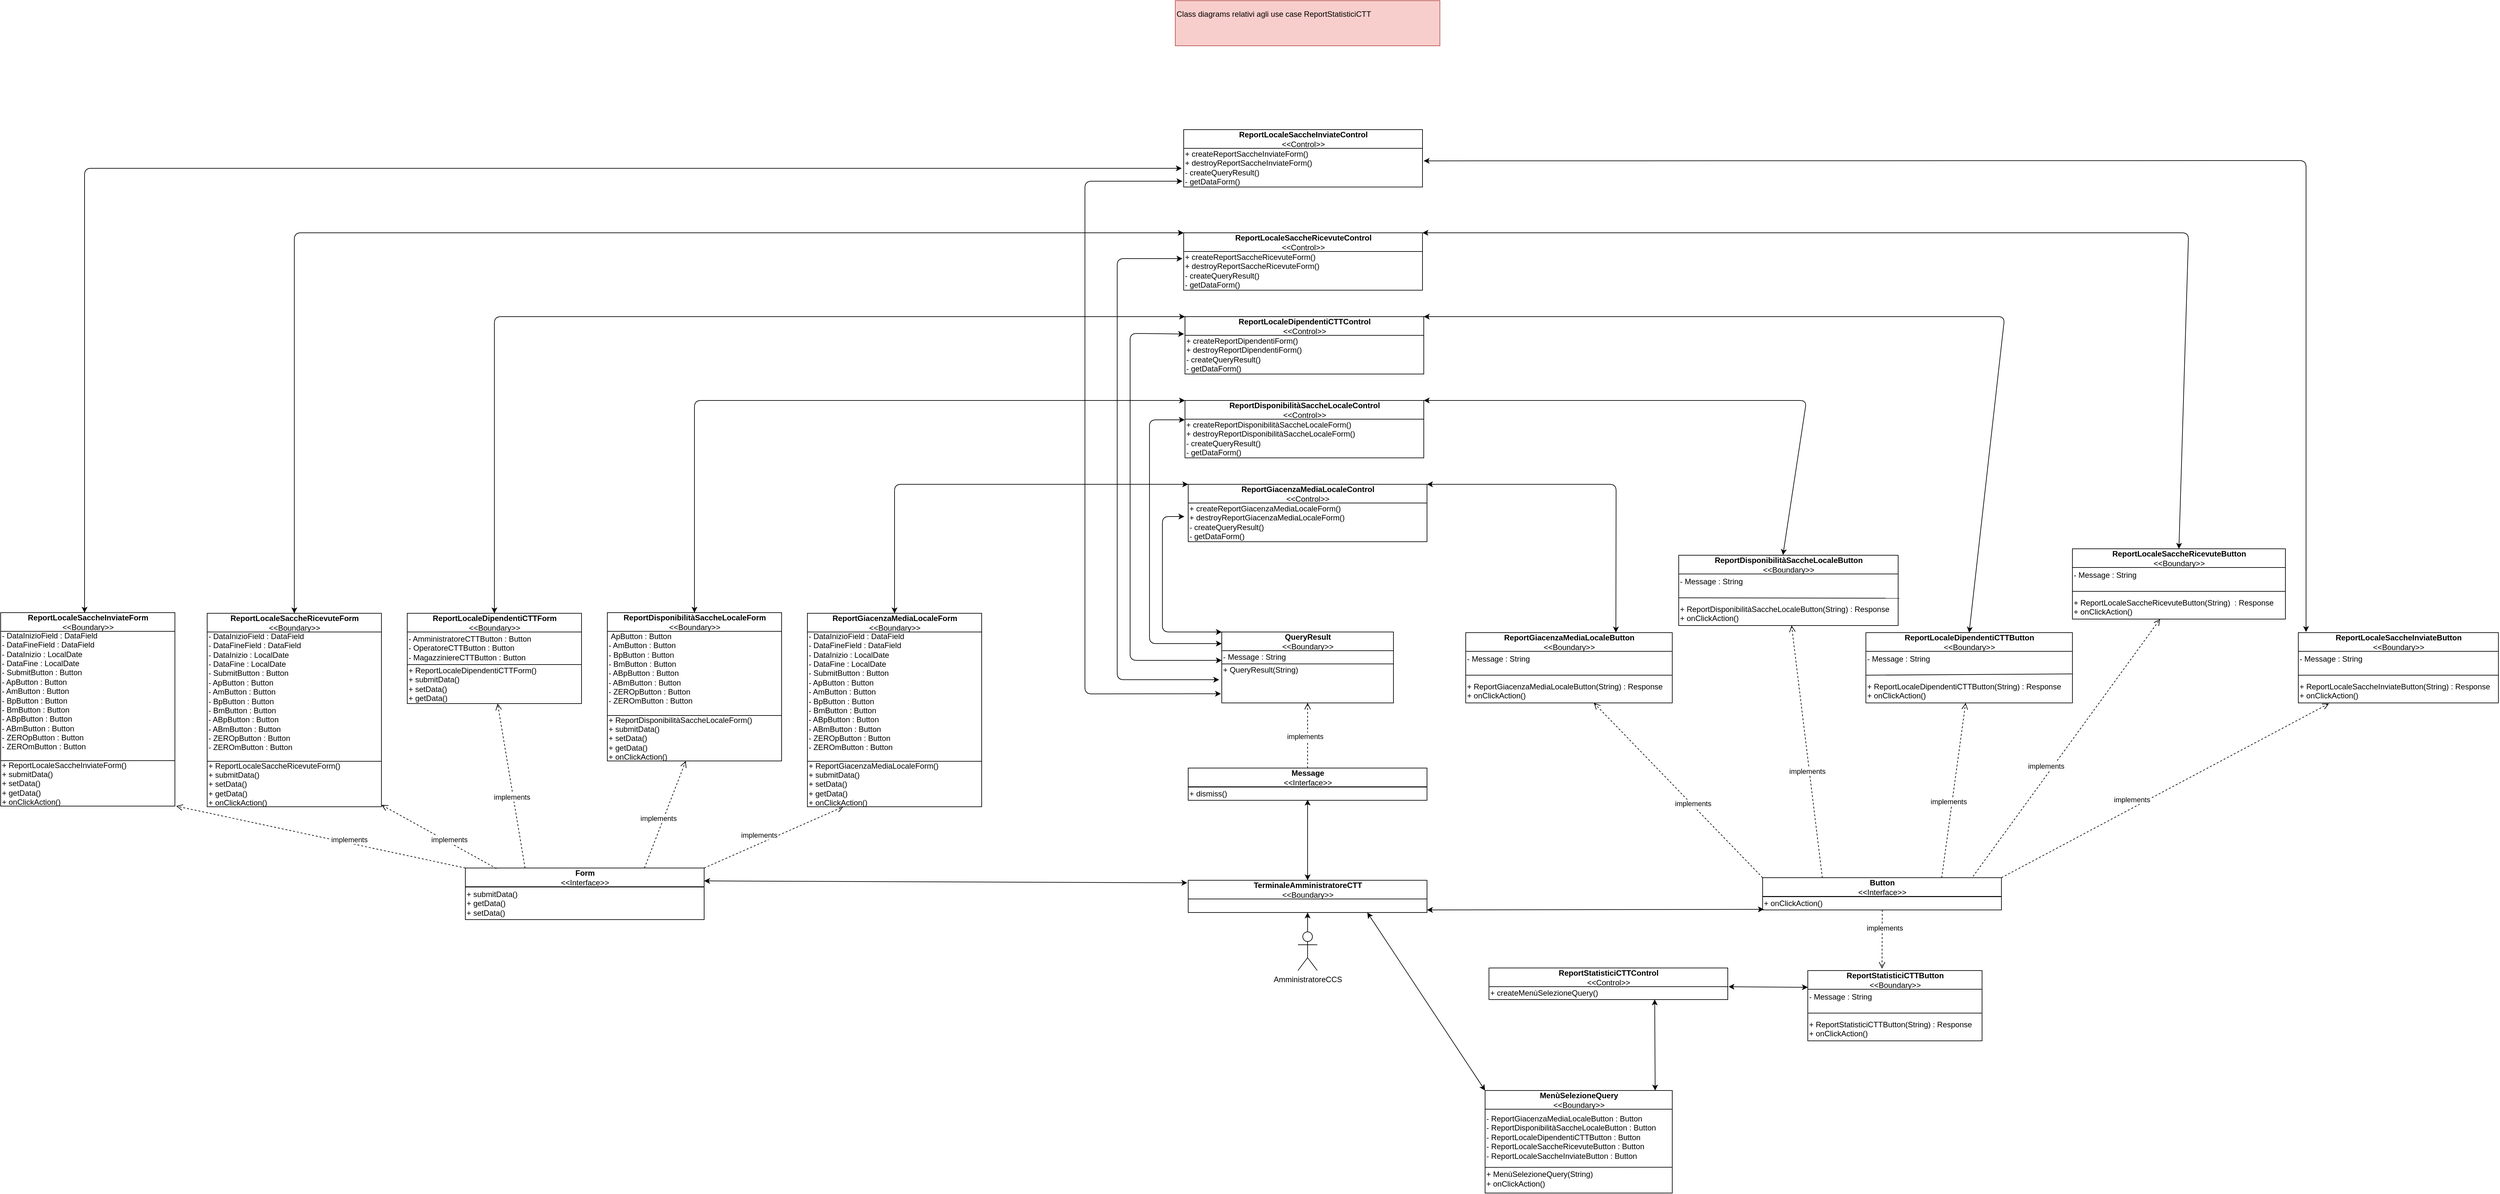 <mxfile version="14.6.13" type="device"><diagram id="VnJ85PZ2wzwdWo8WhEYh" name="Page-1"><mxGraphModel dx="3011" dy="1068" grid="1" gridSize="10" guides="1" tooltips="1" connect="1" arrows="1" fold="1" page="1" pageScale="1" pageWidth="827" pageHeight="1169" math="0" shadow="0"><root><mxCell id="0"/><mxCell id="1" parent="0"/><mxCell id="1ARD3yap83zSrS2mOd4J-43" value="ReportGiacenzaMediaLocaleButton&lt;br&gt;&lt;span style=&quot;font-weight: 400&quot;&gt;&amp;lt;&amp;lt;Boundary&amp;gt;&amp;gt;&lt;/span&gt;" style="swimlane;fontStyle=1;align=center;verticalAlign=middle;childLayout=stackLayout;horizontal=1;startSize=29;horizontalStack=0;resizeParent=1;resizeParentMax=0;resizeLast=0;collapsible=0;marginBottom=0;html=1;" parent="1" vertex="1"><mxGeometry x="1490" y="1030" width="320" height="109" as="geometry"/></mxCell><mxCell id="1ARD3yap83zSrS2mOd4J-44" value="- Message : String&lt;br&gt;&lt;br&gt;&lt;br&gt;+ ReportGiacenzaMediaLocaleButton(String) : Response&lt;br&gt;+ onClickAction()" style="text;html=1;align=left;verticalAlign=middle;resizable=0;points=[];autosize=1;" parent="1ARD3yap83zSrS2mOd4J-43" vertex="1"><mxGeometry y="29" width="320" height="80" as="geometry"/></mxCell><mxCell id="1ARD3yap83zSrS2mOd4J-45" value="" style="endArrow=none;html=1;entryX=1;entryY=0.462;entryDx=0;entryDy=0;entryPerimeter=0;" parent="1ARD3yap83zSrS2mOd4J-43" edge="1" target="1ARD3yap83zSrS2mOd4J-44"><mxGeometry width="50" height="50" relative="1" as="geometry"><mxPoint y="66" as="sourcePoint"/><mxPoint x="260" y="66" as="targetPoint"/></mxGeometry></mxCell><mxCell id="1ARD3yap83zSrS2mOd4J-122" value="- ReportGiacenzaMediaLocaleButton : Button&lt;br&gt;- ReportDisponibilitàSaccheLocaleButton : Button&lt;br&gt;- ReportLocaleDipendentiCTTButton : Button&lt;br&gt;- ReportLocaleSaccheRicevuteButton : Button&lt;br&gt;- ReportLocaleSaccheInviateButton : Button&lt;br&gt;&lt;br&gt;+ MenùSelezioneQuery(String)&lt;br&gt;+ onClickAction()" style="text;html=1;align=left;verticalAlign=middle;resizable=0;points=[];autosize=1;" parent="1" vertex="1"><mxGeometry x="1520" y="1779" width="280" height="110" as="geometry"/></mxCell><mxCell id="1ARD3yap83zSrS2mOd4J-8" value="TerminaleAmministratoreCTT&lt;br&gt;&lt;span style=&quot;font-weight: 400&quot;&gt;&amp;lt;&amp;lt;Boundary&amp;gt;&amp;gt;&lt;/span&gt;" style="swimlane;fontStyle=1;align=center;verticalAlign=middle;childLayout=stackLayout;horizontal=1;startSize=29;horizontalStack=0;resizeParent=1;resizeParentMax=0;resizeLast=0;collapsible=0;marginBottom=0;html=1;" parent="1" vertex="1"><mxGeometry x="1060" y="1414" width="370" height="50" as="geometry"/></mxCell><mxCell id="1ARD3yap83zSrS2mOd4J-9" value="ReportDisponibilitàSaccheLocaleButton&lt;br&gt;&lt;span style=&quot;font-weight: 400&quot;&gt;&amp;lt;&amp;lt;Boundary&amp;gt;&amp;gt;&lt;/span&gt;" style="swimlane;fontStyle=1;align=center;verticalAlign=middle;childLayout=stackLayout;horizontal=1;startSize=29;horizontalStack=0;resizeParent=1;resizeParentMax=0;resizeLast=0;collapsible=0;marginBottom=0;html=1;" parent="1" vertex="1"><mxGeometry x="1820" y="910" width="340" height="109" as="geometry"/></mxCell><mxCell id="1ARD3yap83zSrS2mOd4J-10" value="- Message : String&lt;br&gt;&lt;br&gt;&lt;br&gt;+ ReportDisponibilitàSaccheLocaleButton(String) : Response&lt;br&gt;+ onClickAction()" style="text;html=1;align=left;verticalAlign=middle;resizable=0;points=[];autosize=1;" parent="1ARD3yap83zSrS2mOd4J-9" vertex="1"><mxGeometry y="29" width="340" height="80" as="geometry"/></mxCell><mxCell id="1ARD3yap83zSrS2mOd4J-11" value="" style="endArrow=none;html=1;entryX=1.006;entryY=0.471;entryDx=0;entryDy=0;entryPerimeter=0;" parent="1ARD3yap83zSrS2mOd4J-9" edge="1" target="1ARD3yap83zSrS2mOd4J-10"><mxGeometry width="50" height="50" relative="1" as="geometry"><mxPoint y="66" as="sourcePoint"/><mxPoint x="330" y="66" as="targetPoint"/></mxGeometry></mxCell><mxCell id="1ARD3yap83zSrS2mOd4J-19" style="edgeStyle=orthogonalEdgeStyle;rounded=0;orthogonalLoop=1;jettySize=auto;html=1;" parent="1" source="1ARD3yap83zSrS2mOd4J-42" edge="1"><mxGeometry relative="1" as="geometry"><mxPoint x="1245.0" y="1403" as="sourcePoint"/><mxPoint x="1245" y="1464" as="targetPoint"/></mxGeometry></mxCell><mxCell id="1ARD3yap83zSrS2mOd4J-20" value="" style="endArrow=classic;html=1;startArrow=classic;startFill=1;exitX=1;exitY=0;exitDx=0;exitDy=0;entryX=0.727;entryY=-0.003;entryDx=0;entryDy=0;entryPerimeter=0;" parent="1" source="1ARD3yap83zSrS2mOd4J-47" target="1ARD3yap83zSrS2mOd4J-43" edge="1"><mxGeometry width="50" height="50" relative="1" as="geometry"><mxPoint x="1580" y="689" as="sourcePoint"/><mxPoint x="1796" y="1028" as="targetPoint"/><Array as="points"><mxPoint x="1723" y="800"/></Array></mxGeometry></mxCell><mxCell id="1ARD3yap83zSrS2mOd4J-21" value="" style="endArrow=classic;html=1;exitX=0.475;exitY=-0.004;exitDx=0;exitDy=0;exitPerimeter=0;startArrow=classic;startFill=1;entryX=1;entryY=0;entryDx=0;entryDy=0;" parent="1" source="1ARD3yap83zSrS2mOd4J-9" target="1ARD3yap83zSrS2mOd4J-128" edge="1"><mxGeometry width="50" height="50" relative="1" as="geometry"><mxPoint x="1810" y="966" as="sourcePoint"/><mxPoint x="1692" y="677" as="targetPoint"/><Array as="points"><mxPoint x="2018" y="670"/></Array></mxGeometry></mxCell><mxCell id="1ARD3yap83zSrS2mOd4J-23" value="" style="endArrow=classic;html=1;entryX=0.5;entryY=0;entryDx=0;entryDy=0;startArrow=classic;startFill=1;exitX=0;exitY=0;exitDx=0;exitDy=0;" parent="1" source="1ARD3yap83zSrS2mOd4J-128" target="1ARD3yap83zSrS2mOd4J-91" edge="1"><mxGeometry width="50" height="50" relative="1" as="geometry"><mxPoint x="1160" y="139" as="sourcePoint"/><mxPoint x="232.03" y="847.26" as="targetPoint"/><Array as="points"><mxPoint x="295" y="670"/></Array></mxGeometry></mxCell><mxCell id="1ARD3yap83zSrS2mOd4J-25" value="" style="endArrow=classic;startArrow=classic;html=1;entryX=0;entryY=0;entryDx=0;entryDy=0;exitX=0.75;exitY=1;exitDx=0;exitDy=0;" parent="1" source="1ARD3yap83zSrS2mOd4J-8" target="1ARD3yap83zSrS2mOd4J-121" edge="1"><mxGeometry width="50" height="50" relative="1" as="geometry"><mxPoint x="1430.0" y="1209" as="sourcePoint"/><mxPoint x="1540" y="1139" as="targetPoint"/></mxGeometry></mxCell><mxCell id="1ARD3yap83zSrS2mOd4J-26" value="" style="endArrow=classic;startArrow=classic;html=1;exitX=0.5;exitY=0;exitDx=0;exitDy=0;" parent="1" source="1ARD3yap83zSrS2mOd4J-8" edge="1"><mxGeometry width="50" height="50" relative="1" as="geometry"><mxPoint x="1237" y="1209" as="sourcePoint"/><mxPoint x="1245" y="1289" as="targetPoint"/></mxGeometry></mxCell><mxCell id="1ARD3yap83zSrS2mOd4J-27" value="" style="endArrow=classic;startArrow=classic;html=1;exitX=-0.004;exitY=0.079;exitDx=0;exitDy=0;entryX=1;entryY=0.25;entryDx=0;entryDy=0;exitPerimeter=0;" parent="1" source="1ARD3yap83zSrS2mOd4J-8" target="1ARD3yap83zSrS2mOd4J-31" edge="1"><mxGeometry width="50" height="50" relative="1" as="geometry"><mxPoint x="1060" y="1210" as="sourcePoint"/><mxPoint x="950" y="1149" as="targetPoint"/></mxGeometry></mxCell><mxCell id="1ARD3yap83zSrS2mOd4J-28" value="Button&lt;br&gt;&lt;span style=&quot;font-weight: 400&quot;&gt;&amp;lt;&amp;lt;Interface&amp;gt;&amp;gt;&lt;/span&gt;" style="swimlane;fontStyle=1;align=center;verticalAlign=middle;childLayout=stackLayout;horizontal=1;startSize=29;horizontalStack=0;resizeParent=1;resizeParentMax=0;resizeLast=0;collapsible=0;marginBottom=0;html=1;" parent="1" vertex="1"><mxGeometry x="1950" y="1410" width="370" height="50" as="geometry"/></mxCell><mxCell id="1ARD3yap83zSrS2mOd4J-29" value="" style="line;strokeWidth=1;fillColor=none;align=left;verticalAlign=middle;spacingTop=-1;spacingLeft=3;spacingRight=3;rotatable=0;labelPosition=right;points=[];portConstraint=eastwest;" parent="1ARD3yap83zSrS2mOd4J-28" vertex="1"><mxGeometry y="29" width="370" height="1" as="geometry"/></mxCell><mxCell id="1ARD3yap83zSrS2mOd4J-30" value="+ onClickAction()" style="text;html=1;align=left;verticalAlign=middle;resizable=0;points=[];autosize=1;" parent="1ARD3yap83zSrS2mOd4J-28" vertex="1"><mxGeometry y="30" width="370" height="20" as="geometry"/></mxCell><mxCell id="1ARD3yap83zSrS2mOd4J-31" value="Form&lt;br&gt;&lt;span style=&quot;font-weight: 400&quot;&gt;&amp;lt;&amp;lt;Interface&amp;gt;&amp;gt;&lt;/span&gt;" style="swimlane;fontStyle=1;align=center;verticalAlign=middle;childLayout=stackLayout;horizontal=1;startSize=29;horizontalStack=0;resizeParent=1;resizeParentMax=0;resizeLast=0;collapsible=0;marginBottom=0;html=1;" parent="1" vertex="1"><mxGeometry x="-60" y="1395" width="370" height="80" as="geometry"/></mxCell><mxCell id="1ARD3yap83zSrS2mOd4J-32" value="" style="line;strokeWidth=1;fillColor=none;align=left;verticalAlign=middle;spacingTop=-1;spacingLeft=3;spacingRight=3;rotatable=0;labelPosition=right;points=[];portConstraint=eastwest;" parent="1ARD3yap83zSrS2mOd4J-31" vertex="1"><mxGeometry y="29" width="370" height="1" as="geometry"/></mxCell><mxCell id="1ARD3yap83zSrS2mOd4J-33" value="+ submitData()&lt;br&gt;+ getData()&lt;br&gt;+ setData()" style="text;html=1;align=left;verticalAlign=middle;resizable=0;points=[];autosize=1;" parent="1ARD3yap83zSrS2mOd4J-31" vertex="1"><mxGeometry y="30" width="370" height="50" as="geometry"/></mxCell><mxCell id="1ARD3yap83zSrS2mOd4J-34" value="implements" style="html=1;verticalAlign=bottom;endArrow=open;dashed=1;endSize=8;exitX=0.25;exitY=0;exitDx=0;exitDy=0;" parent="1" source="1ARD3yap83zSrS2mOd4J-28" target="1ARD3yap83zSrS2mOd4J-10" edge="1"><mxGeometry x="-0.198" y="4" relative="1" as="geometry"><mxPoint x="1978" y="1410" as="sourcePoint"/><mxPoint x="2000" y="1150" as="targetPoint"/><mxPoint as="offset"/></mxGeometry></mxCell><mxCell id="1ARD3yap83zSrS2mOd4J-35" value="implements" style="html=1;verticalAlign=bottom;endArrow=open;dashed=1;endSize=8;exitX=0.13;exitY=0.01;exitDx=0;exitDy=0;exitPerimeter=0;entryX=1;entryY=0.959;entryDx=0;entryDy=0;entryPerimeter=0;" parent="1" source="1ARD3yap83zSrS2mOd4J-31" target="1ARD3yap83zSrS2mOd4J-102" edge="1"><mxGeometry x="-0.198" y="4" relative="1" as="geometry"><mxPoint x="737.6" y="1169" as="sourcePoint"/><mxPoint x="300.11" y="1140.08" as="targetPoint"/><mxPoint as="offset"/></mxGeometry></mxCell><mxCell id="1ARD3yap83zSrS2mOd4J-36" value="Class diagrams relativi agli use case ReportStatisticiCTT&lt;br&gt;&lt;br&gt;&amp;nbsp;" style="text;html=1;strokeColor=#b85450;fillColor=#f8cecc;align=left;verticalAlign=middle;whiteSpace=wrap;rounded=0;" parent="1" vertex="1"><mxGeometry x="1040" y="50" width="410" height="70" as="geometry"/></mxCell><mxCell id="1ARD3yap83zSrS2mOd4J-42" value="AmministratoreCCS" style="shape=umlActor;verticalLabelPosition=bottom;verticalAlign=top;html=1;outlineConnect=0;" parent="1" vertex="1"><mxGeometry x="1230" y="1494" width="30" height="60" as="geometry"/></mxCell><mxCell id="1ARD3yap83zSrS2mOd4J-46" value="implements" style="html=1;verticalAlign=bottom;endArrow=open;dashed=1;endSize=8;exitX=0;exitY=0;exitDx=0;exitDy=0;" parent="1" source="1ARD3yap83zSrS2mOd4J-28" target="1ARD3yap83zSrS2mOd4J-44" edge="1"><mxGeometry x="-0.198" y="4" relative="1" as="geometry"><mxPoint x="1960" y="1427" as="sourcePoint"/><mxPoint x="1980.45" y="1080.61" as="targetPoint"/><mxPoint as="offset"/></mxGeometry></mxCell><mxCell id="1ARD3yap83zSrS2mOd4J-47" value="ReportGiacenzaMediaLocaleControl&lt;br&gt;&lt;span style=&quot;font-weight: 400&quot;&gt;&amp;lt;&amp;lt;Control&amp;gt;&amp;gt;&lt;/span&gt;" style="swimlane;fontStyle=1;align=center;verticalAlign=middle;childLayout=stackLayout;horizontal=1;startSize=29;horizontalStack=0;resizeParent=1;resizeParentMax=0;resizeLast=0;collapsible=0;marginBottom=0;html=1;" parent="1" vertex="1"><mxGeometry x="1060" y="800" width="370" height="89" as="geometry"/></mxCell><mxCell id="1ARD3yap83zSrS2mOd4J-48" value="+ createReportGiacenzaMediaLocaleForm()&lt;br&gt;+ destroyReportGiacenzaMediaLocaleForm()&lt;br&gt;- createQueryResult()&lt;br&gt;- getDataForm()" style="text;html=1;align=left;verticalAlign=middle;resizable=0;points=[];autosize=1;" parent="1ARD3yap83zSrS2mOd4J-47" vertex="1"><mxGeometry y="29" width="370" height="60" as="geometry"/></mxCell><mxCell id="1ARD3yap83zSrS2mOd4J-49" value="ReportGiacenzaMediaLocaleForm&lt;br&gt;&lt;span style=&quot;font-weight: 400&quot;&gt;&amp;lt;&amp;lt;Boundary&amp;gt;&amp;gt;&lt;/span&gt;" style="swimlane;fontStyle=1;align=center;verticalAlign=middle;childLayout=stackLayout;horizontal=1;startSize=29;horizontalStack=0;resizeParent=1;resizeParentMax=0;resizeLast=0;collapsible=0;marginBottom=0;html=1;" parent="1" vertex="1"><mxGeometry x="470" y="1000" width="270" height="300" as="geometry"/></mxCell><mxCell id="1ARD3yap83zSrS2mOd4J-50" value="- DataInizioField : DataField&lt;br&gt;- DataFineField : DataField&lt;br&gt;- DataInizio : LocalDate&lt;br&gt;- DataFine : LocalDate&lt;br&gt;- SubmitButton : Button&lt;br&gt;- ApButton : Button&lt;br&gt;- AmButton : Button&lt;br&gt;- BpButton : Button&lt;br&gt;- BmButton : Button&lt;br&gt;- ABpButton : Button&lt;br&gt;- ABmButton : Button&lt;br&gt;- ZEROpButton : Button&lt;br&gt;- ZEROmButton : Button&lt;br&gt;&lt;br&gt;" style="text;html=1;align=left;verticalAlign=middle;resizable=0;points=[];autosize=1;" parent="1ARD3yap83zSrS2mOd4J-49" vertex="1"><mxGeometry y="29" width="270" height="200" as="geometry"/></mxCell><mxCell id="1ARD3yap83zSrS2mOd4J-51" value="" style="line;strokeWidth=1;fillColor=none;align=left;verticalAlign=middle;spacingTop=-1;spacingLeft=3;spacingRight=3;rotatable=0;labelPosition=right;points=[];portConstraint=eastwest;" parent="1ARD3yap83zSrS2mOd4J-49" vertex="1"><mxGeometry y="229" width="270" height="1" as="geometry"/></mxCell><mxCell id="1ARD3yap83zSrS2mOd4J-52" value="&lt;div&gt;&lt;span&gt;+ ReportGiacenzaMediaLocaleForm()&lt;/span&gt;&lt;/div&gt;&lt;div&gt;&lt;span&gt;+ submitData()&lt;/span&gt;&lt;/div&gt;&lt;div&gt;&lt;span&gt;+ setData()&lt;/span&gt;&lt;/div&gt;&lt;div&gt;&lt;span&gt;+ getData()&lt;/span&gt;&lt;/div&gt;&lt;div&gt;+ onClickAction()&lt;span&gt;&lt;br&gt;&lt;/span&gt;&lt;/div&gt;" style="text;html=1;align=left;verticalAlign=middle;resizable=0;points=[];autosize=1;" parent="1ARD3yap83zSrS2mOd4J-49" vertex="1"><mxGeometry y="230" width="270" height="70" as="geometry"/></mxCell><mxCell id="1ARD3yap83zSrS2mOd4J-59" value="" style="endArrow=classic;html=1;entryX=0.5;entryY=0;entryDx=0;entryDy=0;startArrow=classic;startFill=1;exitX=0;exitY=0;exitDx=0;exitDy=0;" parent="1" source="1ARD3yap83zSrS2mOd4J-47" target="1ARD3yap83zSrS2mOd4J-49" edge="1"><mxGeometry width="50" height="50" relative="1" as="geometry"><mxPoint x="1170" y="489" as="sourcePoint"/><mxPoint x="242.03" y="847.98" as="targetPoint"/><Array as="points"><mxPoint x="605" y="800"/></Array></mxGeometry></mxCell><mxCell id="1ARD3yap83zSrS2mOd4J-60" value="implements" style="html=1;verticalAlign=bottom;endArrow=open;dashed=1;endSize=8;exitX=1;exitY=0;exitDx=0;exitDy=0;" parent="1" source="1ARD3yap83zSrS2mOd4J-31" target="1ARD3yap83zSrS2mOd4J-52" edge="1"><mxGeometry x="-0.198" y="4" relative="1" as="geometry"><mxPoint x="320" y="1319.0" as="sourcePoint"/><mxPoint x="242.727" y="1019.0" as="targetPoint"/><mxPoint as="offset"/></mxGeometry></mxCell><mxCell id="1ARD3yap83zSrS2mOd4J-64" value="ReportLocaleDipendentiCTTButton&lt;br&gt;&lt;span style=&quot;font-weight: 400&quot;&gt;&amp;lt;&amp;lt;Boundary&amp;gt;&amp;gt;&lt;/span&gt;" style="swimlane;fontStyle=1;align=center;verticalAlign=middle;childLayout=stackLayout;horizontal=1;startSize=29;horizontalStack=0;resizeParent=1;resizeParentMax=0;resizeLast=0;collapsible=0;marginBottom=0;html=1;" parent="1" vertex="1"><mxGeometry x="2110" y="1030" width="320" height="109" as="geometry"/></mxCell><mxCell id="1ARD3yap83zSrS2mOd4J-65" value="- Message : String&lt;br&gt;&lt;br&gt;&lt;br&gt;+ ReportLocaleDipendentiCTTButton(String) : Response&lt;br&gt;+ onClickAction()" style="text;html=1;align=left;verticalAlign=middle;resizable=0;points=[];autosize=1;" parent="1ARD3yap83zSrS2mOd4J-64" vertex="1"><mxGeometry y="29" width="320" height="80" as="geometry"/></mxCell><mxCell id="1ARD3yap83zSrS2mOd4J-66" value="" style="endArrow=none;html=1;" parent="1ARD3yap83zSrS2mOd4J-64" edge="1"><mxGeometry width="50" height="50" relative="1" as="geometry"><mxPoint y="66" as="sourcePoint"/><mxPoint x="320" y="64" as="targetPoint"/></mxGeometry></mxCell><mxCell id="1ARD3yap83zSrS2mOd4J-67" value="ReportLocaleSaccheRicevuteButton&lt;br&gt;&lt;span style=&quot;font-weight: 400&quot;&gt;&amp;lt;&amp;lt;Boundary&amp;gt;&amp;gt;&lt;/span&gt;" style="swimlane;fontStyle=1;align=center;verticalAlign=middle;childLayout=stackLayout;horizontal=1;startSize=29;horizontalStack=0;resizeParent=1;resizeParentMax=0;resizeLast=0;collapsible=0;marginBottom=0;html=1;" parent="1" vertex="1"><mxGeometry x="2430" y="900" width="330" height="109" as="geometry"/></mxCell><mxCell id="1ARD3yap83zSrS2mOd4J-68" value="- Message : String&lt;br&gt;&lt;br&gt;&lt;br&gt;+ ReportLocaleSaccheRicevuteButton(String)&amp;nbsp; : Response&lt;br&gt;+ onClickAction()" style="text;html=1;align=left;verticalAlign=middle;resizable=0;points=[];autosize=1;" parent="1ARD3yap83zSrS2mOd4J-67" vertex="1"><mxGeometry y="29" width="330" height="80" as="geometry"/></mxCell><mxCell id="1ARD3yap83zSrS2mOd4J-69" value="" style="endArrow=none;html=1;entryX=1;entryY=0.462;entryDx=0;entryDy=0;entryPerimeter=0;" parent="1ARD3yap83zSrS2mOd4J-67" edge="1" target="1ARD3yap83zSrS2mOd4J-68"><mxGeometry width="50" height="50" relative="1" as="geometry"><mxPoint y="66" as="sourcePoint"/><mxPoint x="230" y="66" as="targetPoint"/></mxGeometry></mxCell><mxCell id="1ARD3yap83zSrS2mOd4J-70" value="implements" style="html=1;verticalAlign=bottom;endArrow=open;dashed=1;endSize=8;exitX=0.75;exitY=0;exitDx=0;exitDy=0;" parent="1" source="1ARD3yap83zSrS2mOd4J-28" target="1ARD3yap83zSrS2mOd4J-65" edge="1"><mxGeometry x="-0.198" y="4" relative="1" as="geometry"><mxPoint x="2032.5" y="1440" as="sourcePoint"/><mxPoint x="1988.31" y="1149.52" as="targetPoint"/><mxPoint as="offset"/></mxGeometry></mxCell><mxCell id="1ARD3yap83zSrS2mOd4J-71" value="implements" style="html=1;verticalAlign=bottom;endArrow=open;dashed=1;endSize=8;exitX=0.881;exitY=-0.039;exitDx=0;exitDy=0;exitPerimeter=0;" parent="1" source="1ARD3yap83zSrS2mOd4J-28" target="1ARD3yap83zSrS2mOd4J-68" edge="1"><mxGeometry x="-0.198" y="4" relative="1" as="geometry"><mxPoint x="2217.5" y="1440" as="sourcePoint"/><mxPoint x="2321.92" y="1154.72" as="targetPoint"/><mxPoint as="offset"/></mxGeometry></mxCell><mxCell id="1ARD3yap83zSrS2mOd4J-72" value="" style="endArrow=classic;html=1;exitX=0.5;exitY=0;exitDx=0;exitDy=0;startArrow=classic;startFill=1;entryX=1;entryY=0;entryDx=0;entryDy=0;" parent="1" source="1ARD3yap83zSrS2mOd4J-64" target="1ARD3yap83zSrS2mOd4J-132" edge="1"><mxGeometry width="50" height="50" relative="1" as="geometry"><mxPoint x="2017.4" y="951.564" as="sourcePoint"/><mxPoint x="1690" y="600.06" as="targetPoint"/><Array as="points"><mxPoint x="2325" y="540"/></Array></mxGeometry></mxCell><mxCell id="1ARD3yap83zSrS2mOd4J-73" value="" style="endArrow=classic;html=1;exitX=0.5;exitY=0;exitDx=0;exitDy=0;startArrow=classic;startFill=1;entryX=1;entryY=0;entryDx=0;entryDy=0;" parent="1" source="1ARD3yap83zSrS2mOd4J-67" target="1ARD3yap83zSrS2mOd4J-134" edge="1"><mxGeometry width="50" height="50" relative="1" as="geometry"><mxPoint x="2265" y="959" as="sourcePoint"/><mxPoint x="1460" y="750" as="targetPoint"/><Array as="points"><mxPoint x="2610" y="410"/></Array></mxGeometry></mxCell><mxCell id="1ARD3yap83zSrS2mOd4J-91" value="ReportDisponibilitàSaccheLocaleForm&lt;br&gt;&lt;span style=&quot;font-weight: 400&quot;&gt;&amp;lt;&amp;lt;Boundary&amp;gt;&amp;gt;&lt;/span&gt;" style="swimlane;fontStyle=1;align=center;verticalAlign=middle;childLayout=stackLayout;horizontal=1;startSize=29;horizontalStack=0;resizeParent=1;resizeParentMax=0;resizeLast=0;collapsible=0;marginBottom=0;html=1;" parent="1" vertex="1"><mxGeometry x="160" y="999" width="270" height="230" as="geometry"/></mxCell><mxCell id="1ARD3yap83zSrS2mOd4J-92" value="&amp;nbsp;ApButton : Button&lt;br&gt;- AmButton : Button&lt;br&gt;- BpButton : Button&lt;br&gt;- BmButton : Button&lt;br&gt;- ABpButton : Button&lt;br&gt;- ABmButton : Button&lt;br&gt;- ZEROpButton : Button&lt;br&gt;- ZEROmButton : Button&lt;br&gt;&lt;br&gt;" style="text;html=1;align=left;verticalAlign=middle;resizable=0;points=[];autosize=1;" parent="1ARD3yap83zSrS2mOd4J-91" vertex="1"><mxGeometry y="29" width="270" height="130" as="geometry"/></mxCell><mxCell id="1ARD3yap83zSrS2mOd4J-93" value="" style="line;strokeWidth=1;fillColor=none;align=left;verticalAlign=middle;spacingTop=-1;spacingLeft=3;spacingRight=3;rotatable=0;labelPosition=right;points=[];portConstraint=eastwest;" parent="1ARD3yap83zSrS2mOd4J-91" vertex="1"><mxGeometry y="159" width="270" height="1" as="geometry"/></mxCell><mxCell id="1ARD3yap83zSrS2mOd4J-94" value="&lt;div&gt;&lt;span&gt;+ ReportDisponibilitàSaccheLocaleForm()&lt;/span&gt;&lt;/div&gt;&lt;div&gt;&lt;span&gt;+ submitData()&lt;/span&gt;&lt;/div&gt;&lt;div&gt;&lt;span&gt;+ setData()&lt;/span&gt;&lt;/div&gt;&lt;div&gt;&lt;span&gt;+ getData()&lt;/span&gt;&lt;/div&gt;&lt;div&gt;+ onClickAction()&lt;span&gt;&lt;br&gt;&lt;/span&gt;&lt;/div&gt;" style="text;html=1;align=left;verticalAlign=middle;resizable=0;points=[];autosize=1;" parent="1ARD3yap83zSrS2mOd4J-91" vertex="1"><mxGeometry y="160" width="270" height="70" as="geometry"/></mxCell><mxCell id="1ARD3yap83zSrS2mOd4J-95" value="ReportLocaleDipendentiCTTForm&lt;br&gt;&lt;span style=&quot;font-weight: 400&quot;&gt;&amp;lt;&amp;lt;Boundary&amp;gt;&amp;gt;&lt;/span&gt;" style="swimlane;fontStyle=1;align=center;verticalAlign=middle;childLayout=stackLayout;horizontal=1;startSize=29;horizontalStack=0;resizeParent=1;resizeParentMax=0;resizeLast=0;collapsible=0;marginBottom=0;html=1;" parent="1" vertex="1"><mxGeometry x="-150" y="1000" width="270" height="140" as="geometry"/></mxCell><mxCell id="1ARD3yap83zSrS2mOd4J-96" value="- AmministratoreCTTButton : Button&lt;br&gt;- OperatoreCTTButton : Button&lt;br&gt;- MagazziniereCTTButton : Button" style="text;html=1;align=left;verticalAlign=middle;resizable=0;points=[];autosize=1;" parent="1ARD3yap83zSrS2mOd4J-95" vertex="1"><mxGeometry y="29" width="270" height="50" as="geometry"/></mxCell><mxCell id="1ARD3yap83zSrS2mOd4J-97" value="" style="line;strokeWidth=1;fillColor=none;align=left;verticalAlign=middle;spacingTop=-1;spacingLeft=3;spacingRight=3;rotatable=0;labelPosition=right;points=[];portConstraint=eastwest;" parent="1ARD3yap83zSrS2mOd4J-95" vertex="1"><mxGeometry y="79" width="270" height="1" as="geometry"/></mxCell><mxCell id="1ARD3yap83zSrS2mOd4J-98" value="&lt;div&gt;&lt;span&gt;+ ReportLocaleDipendentiCTTForm()&lt;/span&gt;&lt;/div&gt;&lt;div&gt;&lt;span&gt;+ submitData()&lt;/span&gt;&lt;/div&gt;&lt;div&gt;&lt;span&gt;+ setData()&lt;/span&gt;&lt;/div&gt;&lt;div&gt;&lt;span&gt;+ getData()&lt;/span&gt;&lt;/div&gt;" style="text;html=1;align=left;verticalAlign=middle;resizable=0;points=[];autosize=1;" parent="1ARD3yap83zSrS2mOd4J-95" vertex="1"><mxGeometry y="80" width="270" height="60" as="geometry"/></mxCell><mxCell id="1ARD3yap83zSrS2mOd4J-99" value="ReportLocaleSaccheRicevuteForm&lt;br&gt;&lt;span style=&quot;font-weight: 400&quot;&gt;&amp;lt;&amp;lt;Boundary&amp;gt;&amp;gt;&lt;/span&gt;" style="swimlane;fontStyle=1;align=center;verticalAlign=middle;childLayout=stackLayout;horizontal=1;startSize=29;horizontalStack=0;resizeParent=1;resizeParentMax=0;resizeLast=0;collapsible=0;marginBottom=0;html=1;" parent="1" vertex="1"><mxGeometry x="-460" y="1000" width="270" height="300" as="geometry"/></mxCell><mxCell id="1ARD3yap83zSrS2mOd4J-100" value="- DataInizioField : DataField&lt;br&gt;- DataFineField : DataField&lt;br&gt;- DataInizio : LocalDate&lt;br&gt;- DataFine : LocalDate&lt;br&gt;- SubmitButton : Button&lt;br&gt;- ApButton : Button&lt;br&gt;- AmButton : Button&lt;br&gt;- BpButton : Button&lt;br&gt;- BmButton : Button&lt;br&gt;- ABpButton : Button&lt;br&gt;- ABmButton : Button&lt;br&gt;- ZEROpButton : Button&lt;br&gt;- ZEROmButton : Button&lt;br&gt;&lt;br&gt;" style="text;html=1;align=left;verticalAlign=middle;resizable=0;points=[];autosize=1;" parent="1ARD3yap83zSrS2mOd4J-99" vertex="1"><mxGeometry y="29" width="270" height="200" as="geometry"/></mxCell><mxCell id="1ARD3yap83zSrS2mOd4J-101" value="" style="line;strokeWidth=1;fillColor=none;align=left;verticalAlign=middle;spacingTop=-1;spacingLeft=3;spacingRight=3;rotatable=0;labelPosition=right;points=[];portConstraint=eastwest;" parent="1ARD3yap83zSrS2mOd4J-99" vertex="1"><mxGeometry y="229" width="270" height="1" as="geometry"/></mxCell><mxCell id="1ARD3yap83zSrS2mOd4J-102" value="&lt;div&gt;&lt;span&gt;+ ReportLocaleSaccheRicevuteForm()&lt;/span&gt;&lt;/div&gt;&lt;div&gt;&lt;span&gt;+ submitData()&lt;/span&gt;&lt;/div&gt;&lt;div&gt;&lt;span&gt;+ setData()&lt;/span&gt;&lt;/div&gt;&lt;div&gt;&lt;span&gt;+ getData()&lt;/span&gt;&lt;/div&gt;&lt;div&gt;+ onClickAction()&lt;span&gt;&lt;br&gt;&lt;/span&gt;&lt;/div&gt;" style="text;html=1;align=left;verticalAlign=middle;resizable=0;points=[];autosize=1;" parent="1ARD3yap83zSrS2mOd4J-99" vertex="1"><mxGeometry y="230" width="270" height="70" as="geometry"/></mxCell><mxCell id="1ARD3yap83zSrS2mOd4J-103" value="" style="endArrow=classic;html=1;entryX=0.5;entryY=0;entryDx=0;entryDy=0;startArrow=classic;startFill=1;exitX=0;exitY=0;exitDx=0;exitDy=0;" parent="1" source="1ARD3yap83zSrS2mOd4J-132" target="1ARD3yap83zSrS2mOd4J-95" edge="1"><mxGeometry width="50" height="50" relative="1" as="geometry"><mxPoint x="1002.78" y="680.04" as="sourcePoint"/><mxPoint y="850" as="targetPoint"/><Array as="points"><mxPoint x="-15" y="540"/></Array></mxGeometry></mxCell><mxCell id="1ARD3yap83zSrS2mOd4J-104" value="" style="endArrow=classic;html=1;entryX=0.5;entryY=0;entryDx=0;entryDy=0;startArrow=classic;startFill=1;exitX=0;exitY=0;exitDx=0;exitDy=0;" parent="1" source="1ARD3yap83zSrS2mOd4J-134" target="1ARD3yap83zSrS2mOd4J-99" edge="1"><mxGeometry width="50" height="50" relative="1" as="geometry"><mxPoint x="1020" y="599.06" as="sourcePoint"/><mxPoint x="-300" y="849" as="targetPoint"/><Array as="points"><mxPoint x="-325" y="410"/></Array></mxGeometry></mxCell><mxCell id="1ARD3yap83zSrS2mOd4J-105" value="implements" style="html=1;verticalAlign=bottom;endArrow=open;dashed=1;endSize=8;exitX=0.25;exitY=0;exitDx=0;exitDy=0;" parent="1" source="1ARD3yap83zSrS2mOd4J-31" target="1ARD3yap83zSrS2mOd4J-98" edge="1"><mxGeometry x="-0.198" y="4" relative="1" as="geometry"><mxPoint x="-50" y="1405" as="sourcePoint"/><mxPoint x="-278.103" y="1000" as="targetPoint"/><mxPoint as="offset"/></mxGeometry></mxCell><mxCell id="1ARD3yap83zSrS2mOd4J-106" value="implements" style="html=1;verticalAlign=bottom;endArrow=open;dashed=1;endSize=8;exitX=0.75;exitY=0;exitDx=0;exitDy=0;" parent="1" source="1ARD3yap83zSrS2mOd4J-31" target="1ARD3yap83zSrS2mOd4J-94" edge="1"><mxGeometry x="-0.198" y="4" relative="1" as="geometry"><mxPoint x="42.5" y="1405" as="sourcePoint"/><mxPoint x="16.892" y="999" as="targetPoint"/><mxPoint as="offset"/></mxGeometry></mxCell><mxCell id="1ARD3yap83zSrS2mOd4J-112" value="QueryResult&lt;br&gt;&lt;span style=&quot;font-weight: 400&quot;&gt;&amp;lt;&amp;lt;Boundary&amp;gt;&amp;gt;&lt;/span&gt;" style="swimlane;fontStyle=1;align=center;verticalAlign=middle;childLayout=stackLayout;horizontal=1;startSize=29;horizontalStack=0;resizeParent=1;resizeParentMax=0;resizeLast=0;collapsible=0;marginBottom=0;html=1;" parent="1" vertex="1"><mxGeometry x="1112" y="1029" width="266" height="110" as="geometry"/></mxCell><mxCell id="1ARD3yap83zSrS2mOd4J-113" value="- Message : String" style="text;html=1;align=left;verticalAlign=middle;resizable=0;points=[];autosize=1;" parent="1ARD3yap83zSrS2mOd4J-112" vertex="1"><mxGeometry y="29" width="266" height="20" as="geometry"/></mxCell><mxCell id="1ARD3yap83zSrS2mOd4J-114" value="" style="line;strokeWidth=1;fillColor=none;align=left;verticalAlign=middle;spacingTop=-1;spacingLeft=3;spacingRight=3;rotatable=0;labelPosition=right;points=[];portConstraint=eastwest;" parent="1ARD3yap83zSrS2mOd4J-112" vertex="1"><mxGeometry y="49" width="266" height="1" as="geometry"/></mxCell><mxCell id="1ARD3yap83zSrS2mOd4J-115" value="+ QueryResult(String)&lt;br&gt;&lt;br&gt;&lt;br&gt;&lt;br&gt;" style="text;html=1;align=left;verticalAlign=middle;resizable=0;points=[];autosize=1;" parent="1ARD3yap83zSrS2mOd4J-112" vertex="1"><mxGeometry y="50" width="266" height="60" as="geometry"/></mxCell><mxCell id="1ARD3yap83zSrS2mOd4J-116" value="Message&lt;br&gt;&lt;span style=&quot;font-weight: 400&quot;&gt;&amp;lt;&amp;lt;Interface&amp;gt;&amp;gt;&lt;/span&gt;" style="swimlane;fontStyle=1;align=center;verticalAlign=middle;childLayout=stackLayout;horizontal=1;startSize=29;horizontalStack=0;resizeParent=1;resizeParentMax=0;resizeLast=0;collapsible=0;marginBottom=0;html=1;" parent="1" vertex="1"><mxGeometry x="1060" y="1240" width="370" height="50" as="geometry"/></mxCell><mxCell id="1ARD3yap83zSrS2mOd4J-117" value="" style="line;strokeWidth=1;fillColor=none;align=left;verticalAlign=middle;spacingTop=-1;spacingLeft=3;spacingRight=3;rotatable=0;labelPosition=right;points=[];portConstraint=eastwest;" parent="1ARD3yap83zSrS2mOd4J-116" vertex="1"><mxGeometry y="29" width="370" height="1" as="geometry"/></mxCell><mxCell id="1ARD3yap83zSrS2mOd4J-118" value="+ dismiss()" style="text;html=1;align=left;verticalAlign=middle;resizable=0;points=[];autosize=1;" parent="1ARD3yap83zSrS2mOd4J-116" vertex="1"><mxGeometry y="30" width="370" height="20" as="geometry"/></mxCell><mxCell id="1ARD3yap83zSrS2mOd4J-119" value="implements" style="html=1;verticalAlign=bottom;endArrow=open;dashed=1;endSize=8;exitX=0.5;exitY=0;exitDx=0;exitDy=0;" parent="1" source="1ARD3yap83zSrS2mOd4J-116" target="1ARD3yap83zSrS2mOd4J-115" edge="1"><mxGeometry x="-0.198" y="4" relative="1" as="geometry"><mxPoint x="320" y="1405" as="sourcePoint"/><mxPoint x="583.947" y="1150" as="targetPoint"/><mxPoint as="offset"/></mxGeometry></mxCell><mxCell id="1ARD3yap83zSrS2mOd4J-120" value="" style="endArrow=classic;startArrow=classic;html=1;" parent="1" edge="1"><mxGeometry width="50" height="50" relative="1" as="geometry"><mxPoint x="1108" y="1103" as="sourcePoint"/><mxPoint x="1051" y="450" as="targetPoint"/><Array as="points"><mxPoint x="950" y="1103"/><mxPoint x="950" y="450"/></Array></mxGeometry></mxCell><mxCell id="1ARD3yap83zSrS2mOd4J-121" value="MenùSelezioneQuery&lt;br&gt;&lt;span style=&quot;font-weight: 400&quot;&gt;&amp;lt;&amp;lt;Boundary&amp;gt;&amp;gt;&lt;/span&gt;" style="swimlane;fontStyle=1;align=center;verticalAlign=middle;childLayout=stackLayout;horizontal=1;startSize=29;horizontalStack=0;resizeParent=1;resizeParentMax=0;resizeLast=0;collapsible=0;marginBottom=0;html=1;" parent="1" vertex="1"><mxGeometry x="1520" y="1740" width="290" height="159" as="geometry"/></mxCell><mxCell id="1ARD3yap83zSrS2mOd4J-123" value="" style="endArrow=none;html=1;exitX=0;exitY=0.75;exitDx=0;exitDy=0;" parent="1ARD3yap83zSrS2mOd4J-121" source="1ARD3yap83zSrS2mOd4J-121" edge="1"><mxGeometry width="50" height="50" relative="1" as="geometry"><mxPoint x="2" y="110" as="sourcePoint"/><mxPoint x="290" y="119" as="targetPoint"/></mxGeometry></mxCell><mxCell id="1ARD3yap83zSrS2mOd4J-124" value="ReportStatisticiCTTButton&lt;br&gt;&lt;span style=&quot;font-weight: 400&quot;&gt;&amp;lt;&amp;lt;Boundary&amp;gt;&amp;gt;&lt;/span&gt;" style="swimlane;fontStyle=1;align=center;verticalAlign=middle;childLayout=stackLayout;horizontal=1;startSize=29;horizontalStack=0;resizeParent=1;resizeParentMax=0;resizeLast=0;collapsible=0;marginBottom=0;html=1;" parent="1" vertex="1"><mxGeometry x="2020" y="1554" width="270" height="109" as="geometry"/></mxCell><mxCell id="1ARD3yap83zSrS2mOd4J-125" value="- Message : String&lt;br&gt;&lt;br&gt;&lt;br&gt;+ ReportStatisticiCTTButton(String) : Response&lt;br&gt;+ onClickAction()" style="text;html=1;align=left;verticalAlign=middle;resizable=0;points=[];autosize=1;" parent="1ARD3yap83zSrS2mOd4J-124" vertex="1"><mxGeometry y="29" width="270" height="80" as="geometry"/></mxCell><mxCell id="1ARD3yap83zSrS2mOd4J-126" value="" style="endArrow=none;html=1;entryX=1;entryY=0.463;entryDx=0;entryDy=0;entryPerimeter=0;" parent="1ARD3yap83zSrS2mOd4J-124" edge="1" target="1ARD3yap83zSrS2mOd4J-125"><mxGeometry width="50" height="50" relative="1" as="geometry"><mxPoint y="66" as="sourcePoint"/><mxPoint x="230" y="66" as="targetPoint"/></mxGeometry></mxCell><mxCell id="1ARD3yap83zSrS2mOd4J-127" value="implements" style="html=1;verticalAlign=bottom;endArrow=open;dashed=1;endSize=8;exitX=0.501;exitY=1.008;exitDx=0;exitDy=0;exitPerimeter=0;" parent="1" source="1ARD3yap83zSrS2mOd4J-30" edge="1"><mxGeometry x="-0.198" y="4" relative="1" as="geometry"><mxPoint x="2237.5" y="1420" as="sourcePoint"/><mxPoint x="2135" y="1551" as="targetPoint"/><mxPoint as="offset"/></mxGeometry></mxCell><mxCell id="1ARD3yap83zSrS2mOd4J-128" value="ReportDisponibilitàSaccheLocaleControl&lt;br&gt;&lt;span style=&quot;font-weight: 400&quot;&gt;&amp;lt;&amp;lt;Control&amp;gt;&amp;gt;&lt;/span&gt;" style="swimlane;fontStyle=1;align=center;verticalAlign=middle;childLayout=stackLayout;horizontal=1;startSize=29;horizontalStack=0;resizeParent=1;resizeParentMax=0;resizeLast=0;collapsible=0;marginBottom=0;html=1;" parent="1" vertex="1"><mxGeometry x="1055" y="670" width="370" height="89" as="geometry"/></mxCell><mxCell id="1ARD3yap83zSrS2mOd4J-129" value="+ createReportDisponibilitàSaccheLocaleForm()&lt;br&gt;+ destroyReportDisponibilitàSaccheLocaleForm()&lt;br&gt;- createQueryResult()&lt;br&gt;- getDataForm()" style="text;html=1;align=left;verticalAlign=middle;resizable=0;points=[];autosize=1;" parent="1ARD3yap83zSrS2mOd4J-128" vertex="1"><mxGeometry y="29" width="370" height="60" as="geometry"/></mxCell><mxCell id="1ARD3yap83zSrS2mOd4J-132" value="ReportLocaleDipendentiCTTControl&lt;br&gt;&lt;span style=&quot;font-weight: 400&quot;&gt;&amp;lt;&amp;lt;Control&amp;gt;&amp;gt;&lt;/span&gt;" style="swimlane;fontStyle=1;align=center;verticalAlign=middle;childLayout=stackLayout;horizontal=1;startSize=29;horizontalStack=0;resizeParent=1;resizeParentMax=0;resizeLast=0;collapsible=0;marginBottom=0;html=1;" parent="1" vertex="1"><mxGeometry x="1055" y="540" width="370" height="89" as="geometry"/></mxCell><mxCell id="1ARD3yap83zSrS2mOd4J-133" value="+ createReportDipendentiForm()&lt;br&gt;+ destroyReportDipendentiForm()&lt;br&gt;- createQueryResult()&lt;br&gt;- getDataForm()" style="text;html=1;align=left;verticalAlign=middle;resizable=0;points=[];autosize=1;" parent="1ARD3yap83zSrS2mOd4J-132" vertex="1"><mxGeometry y="29" width="370" height="60" as="geometry"/></mxCell><mxCell id="1ARD3yap83zSrS2mOd4J-134" value="ReportLocaleSaccheRicevuteControl&lt;br&gt;&lt;span style=&quot;font-weight: 400&quot;&gt;&amp;lt;&amp;lt;Control&amp;gt;&amp;gt;&lt;/span&gt;" style="swimlane;fontStyle=1;align=center;verticalAlign=middle;childLayout=stackLayout;horizontal=1;startSize=29;horizontalStack=0;resizeParent=1;resizeParentMax=0;resizeLast=0;collapsible=0;marginBottom=0;html=1;" parent="1" vertex="1"><mxGeometry x="1053" y="410" width="370" height="89" as="geometry"/></mxCell><mxCell id="1ARD3yap83zSrS2mOd4J-135" value="+ createReportSaccheRicevuteForm()&lt;br&gt;+ destroyReportSaccheRicevuteForm()&lt;br&gt;- createQueryResult()&lt;br&gt;- getDataForm()" style="text;html=1;align=left;verticalAlign=middle;resizable=0;points=[];autosize=1;" parent="1ARD3yap83zSrS2mOd4J-134" vertex="1"><mxGeometry y="29" width="370" height="60" as="geometry"/></mxCell><mxCell id="1ARD3yap83zSrS2mOd4J-137" value="" style="endArrow=classic;startArrow=classic;html=1;exitX=-0.003;exitY=0.8;exitDx=0;exitDy=0;exitPerimeter=0;entryX=-0.004;entryY=-0.035;entryDx=0;entryDy=0;entryPerimeter=0;" parent="1" target="1ARD3yap83zSrS2mOd4J-133" edge="1"><mxGeometry width="50" height="50" relative="1" as="geometry"><mxPoint x="1112.002" y="1073" as="sourcePoint"/><mxPoint x="1051.8" y="420.0" as="targetPoint"/><Array as="points"><mxPoint x="970" y="1073"/><mxPoint x="970" y="566"/></Array></mxGeometry></mxCell><mxCell id="1ARD3yap83zSrS2mOd4J-138" value="" style="endArrow=classic;startArrow=classic;html=1;exitX=-0.003;exitY=0.8;exitDx=0;exitDy=0;exitPerimeter=0;entryX=-0.001;entryY=0.017;entryDx=0;entryDy=0;entryPerimeter=0;" parent="1" target="1ARD3yap83zSrS2mOd4J-129" edge="1"><mxGeometry width="50" height="50" relative="1" as="geometry"><mxPoint x="1112.002" y="1047" as="sourcePoint"/><mxPoint x="1050" y="701" as="targetPoint"/><Array as="points"><mxPoint x="1000" y="1047"/><mxPoint x="1000" y="700"/></Array></mxGeometry></mxCell><mxCell id="1ARD3yap83zSrS2mOd4J-139" value="" style="endArrow=classic;startArrow=classic;html=1;exitX=-0.003;exitY=0.8;exitDx=0;exitDy=0;exitPerimeter=0;" parent="1" edge="1"><mxGeometry width="50" height="50" relative="1" as="geometry"><mxPoint x="1112.002" y="1029" as="sourcePoint"/><mxPoint x="1054" y="850" as="targetPoint"/><Array as="points"><mxPoint x="1020" y="1029"/><mxPoint x="1020" y="850"/></Array></mxGeometry></mxCell><mxCell id="1ARD3yap83zSrS2mOd4J-140" value="" style="endArrow=classic;startArrow=classic;html=1;entryX=0.005;entryY=0.955;entryDx=0;entryDy=0;exitX=0.75;exitY=1;exitDx=0;exitDy=0;entryPerimeter=0;" parent="1" target="1ARD3yap83zSrS2mOd4J-30" edge="1"><mxGeometry width="50" height="50" relative="1" as="geometry"><mxPoint x="1430" y="1460" as="sourcePoint"/><mxPoint x="1644.84" y="1713.5" as="targetPoint"/></mxGeometry></mxCell><mxCell id="Rb7SuxzybJ-0mcmDDeIh-9" value="ReportStatisticiCTTControl&lt;br&gt;&lt;span style=&quot;font-weight: 400&quot;&gt;&amp;lt;&amp;lt;Control&amp;gt;&amp;gt;&lt;/span&gt;" style="swimlane;fontStyle=1;align=center;verticalAlign=middle;childLayout=stackLayout;horizontal=1;startSize=29;horizontalStack=0;resizeParent=1;resizeParentMax=0;resizeLast=0;collapsible=0;marginBottom=0;html=1;" parent="1" vertex="1"><mxGeometry x="1526" y="1550" width="370" height="49" as="geometry"/></mxCell><mxCell id="Rb7SuxzybJ-0mcmDDeIh-10" value="+ createMenùSelezioneQuery()&lt;br&gt;" style="text;html=1;align=left;verticalAlign=middle;resizable=0;points=[];autosize=1;" parent="Rb7SuxzybJ-0mcmDDeIh-9" vertex="1"><mxGeometry y="29" width="370" height="20" as="geometry"/></mxCell><mxCell id="Rb7SuxzybJ-0mcmDDeIh-11" value="" style="endArrow=classic;startArrow=classic;html=1;exitX=1.003;exitY=0.456;exitDx=0;exitDy=0;exitPerimeter=0;" parent="1" edge="1"><mxGeometry width="50" height="50" relative="1" as="geometry"><mxPoint x="1897.11" y="1579.04" as="sourcePoint"/><mxPoint x="2020" y="1580" as="targetPoint"/></mxGeometry></mxCell><mxCell id="Rb7SuxzybJ-0mcmDDeIh-12" value="" style="endArrow=classic;startArrow=classic;html=1;exitX=0.75;exitY=0;exitDx=0;exitDy=0;entryX=0.694;entryY=0.989;entryDx=0;entryDy=0;entryPerimeter=0;" parent="1" target="Rb7SuxzybJ-0mcmDDeIh-10" edge="1"><mxGeometry width="50" height="50" relative="1" as="geometry"><mxPoint x="1783.5" y="1740.0" as="sourcePoint"/><mxPoint x="2166" y="1630" as="targetPoint"/></mxGeometry></mxCell><mxCell id="GpIWEW2-ULdRD3NHimDb-3" value="ReportLocaleSaccheInviateControl&lt;br&gt;&lt;span style=&quot;font-weight: 400&quot;&gt;&amp;lt;&amp;lt;Control&amp;gt;&amp;gt;&lt;/span&gt;" style="swimlane;fontStyle=1;align=center;verticalAlign=middle;childLayout=stackLayout;horizontal=1;startSize=29;horizontalStack=0;resizeParent=1;resizeParentMax=0;resizeLast=0;collapsible=0;marginBottom=0;html=1;" parent="1" vertex="1"><mxGeometry x="1053" y="250" width="370" height="89" as="geometry"/></mxCell><mxCell id="GpIWEW2-ULdRD3NHimDb-4" value="+ createReportSaccheInviateForm()&lt;br&gt;+ destroyReportSaccheInviateForm()&lt;br&gt;- createQueryResult()&lt;br&gt;- getDataForm()" style="text;html=1;align=left;verticalAlign=middle;resizable=0;points=[];autosize=1;" parent="GpIWEW2-ULdRD3NHimDb-3" vertex="1"><mxGeometry y="29" width="370" height="60" as="geometry"/></mxCell><mxCell id="GpIWEW2-ULdRD3NHimDb-6" value="ReportLocaleSaccheInviateForm&lt;br&gt;&lt;span style=&quot;font-weight: 400&quot;&gt;&amp;lt;&amp;lt;Boundary&amp;gt;&amp;gt;&lt;/span&gt;" style="swimlane;fontStyle=1;align=center;verticalAlign=middle;childLayout=stackLayout;horizontal=1;startSize=29;horizontalStack=0;resizeParent=1;resizeParentMax=0;resizeLast=0;collapsible=0;marginBottom=0;html=1;" parent="1" vertex="1"><mxGeometry x="-780" y="999" width="270" height="300" as="geometry"/></mxCell><mxCell id="GpIWEW2-ULdRD3NHimDb-7" value="- DataInizioField : DataField&lt;br&gt;- DataFineField : DataField&lt;br&gt;- DataInizio : LocalDate&lt;br&gt;- DataFine : LocalDate&lt;br&gt;- SubmitButton : Button&lt;br&gt;- ApButton : Button&lt;br&gt;- AmButton : Button&lt;br&gt;- BpButton : Button&lt;br&gt;- BmButton : Button&lt;br&gt;- ABpButton : Button&lt;br&gt;- ABmButton : Button&lt;br&gt;- ZEROpButton : Button&lt;br&gt;- ZEROmButton : Button&lt;br&gt;&lt;br&gt;" style="text;html=1;align=left;verticalAlign=middle;resizable=0;points=[];autosize=1;" parent="GpIWEW2-ULdRD3NHimDb-6" vertex="1"><mxGeometry y="29" width="270" height="200" as="geometry"/></mxCell><mxCell id="GpIWEW2-ULdRD3NHimDb-8" value="" style="line;strokeWidth=1;fillColor=none;align=left;verticalAlign=middle;spacingTop=-1;spacingLeft=3;spacingRight=3;rotatable=0;labelPosition=right;points=[];portConstraint=eastwest;" parent="GpIWEW2-ULdRD3NHimDb-6" vertex="1"><mxGeometry y="229" width="270" height="1" as="geometry"/></mxCell><mxCell id="GpIWEW2-ULdRD3NHimDb-9" value="&lt;div&gt;&lt;span&gt;+ ReportLocaleSaccheInviateForm()&lt;/span&gt;&lt;/div&gt;&lt;div&gt;&lt;span&gt;+ submitData()&lt;/span&gt;&lt;/div&gt;&lt;div&gt;&lt;span&gt;+ setData()&lt;/span&gt;&lt;/div&gt;&lt;div&gt;&lt;span&gt;+ getData()&lt;/span&gt;&lt;/div&gt;&lt;div&gt;+ onClickAction()&lt;/div&gt;" style="text;html=1;align=left;verticalAlign=middle;resizable=0;points=[];autosize=1;" parent="GpIWEW2-ULdRD3NHimDb-6" vertex="1"><mxGeometry y="230" width="270" height="70" as="geometry"/></mxCell><mxCell id="GpIWEW2-ULdRD3NHimDb-10" value="" style="endArrow=classic;html=1;entryX=0.5;entryY=0;entryDx=0;entryDy=0;startArrow=classic;startFill=1;" parent="1" edge="1"><mxGeometry width="50" height="50" relative="1" as="geometry"><mxPoint x="1050" y="310" as="sourcePoint"/><mxPoint x="-650" y="999" as="targetPoint"/><Array as="points"><mxPoint x="-650" y="310"/></Array></mxGeometry></mxCell><mxCell id="GpIWEW2-ULdRD3NHimDb-11" value="ReportLocaleSaccheInviateButton&lt;br&gt;&lt;span style=&quot;font-weight: 400&quot;&gt;&amp;lt;&amp;lt;Boundary&amp;gt;&amp;gt;&lt;/span&gt;" style="swimlane;fontStyle=1;align=center;verticalAlign=middle;childLayout=stackLayout;horizontal=1;startSize=29;horizontalStack=0;resizeParent=1;resizeParentMax=0;resizeLast=0;collapsible=0;marginBottom=0;html=1;" parent="1" vertex="1"><mxGeometry x="2780" y="1030" width="310" height="109" as="geometry"/></mxCell><mxCell id="GpIWEW2-ULdRD3NHimDb-12" value="- Message : String&lt;br&gt;&lt;br&gt;&lt;br&gt;+ ReportLocaleSaccheInviateButton(String) : Response&lt;br&gt;+ onClickAction()" style="text;html=1;align=left;verticalAlign=middle;resizable=0;points=[];autosize=1;" parent="GpIWEW2-ULdRD3NHimDb-11" vertex="1"><mxGeometry y="29" width="310" height="80" as="geometry"/></mxCell><mxCell id="GpIWEW2-ULdRD3NHimDb-13" value="" style="endArrow=none;html=1;entryX=1;entryY=0.462;entryDx=0;entryDy=0;entryPerimeter=0;" parent="GpIWEW2-ULdRD3NHimDb-11" edge="1" target="GpIWEW2-ULdRD3NHimDb-12"><mxGeometry width="50" height="50" relative="1" as="geometry"><mxPoint y="66" as="sourcePoint"/><mxPoint x="230" y="66" as="targetPoint"/></mxGeometry></mxCell><mxCell id="GpIWEW2-ULdRD3NHimDb-14" value="" style="endArrow=classic;html=1;exitX=0.5;exitY=0;exitDx=0;exitDy=0;startArrow=classic;startFill=1;entryX=1.005;entryY=0.324;entryDx=0;entryDy=0;entryPerimeter=0;" parent="1" target="GpIWEW2-ULdRD3NHimDb-4" edge="1"><mxGeometry width="50" height="50" relative="1" as="geometry"><mxPoint x="2792" y="1029" as="sourcePoint"/><mxPoint x="1680" y="410" as="targetPoint"/><Array as="points"><mxPoint x="2792" y="298"/></Array></mxGeometry></mxCell><mxCell id="GpIWEW2-ULdRD3NHimDb-15" value="" style="endArrow=classic;startArrow=classic;html=1;exitX=-0.005;exitY=0.763;exitDx=0;exitDy=0;exitPerimeter=0;" parent="1" source="1ARD3yap83zSrS2mOd4J-115" edge="1"><mxGeometry width="50" height="50" relative="1" as="geometry"><mxPoint x="1108" y="983" as="sourcePoint"/><mxPoint x="1051" y="330" as="targetPoint"/><Array as="points"><mxPoint x="900" y="1125"/><mxPoint x="900" y="330"/></Array></mxGeometry></mxCell><mxCell id="GpIWEW2-ULdRD3NHimDb-16" value="implements" style="html=1;verticalAlign=bottom;endArrow=open;dashed=1;endSize=8;exitX=0;exitY=0;exitDx=0;exitDy=0;" parent="1" source="1ARD3yap83zSrS2mOd4J-31" edge="1"><mxGeometry x="-0.198" y="4" relative="1" as="geometry"><mxPoint x="-386.3" y="1393" as="sourcePoint"/><mxPoint x="-508" y="1299" as="targetPoint"/><mxPoint as="offset"/></mxGeometry></mxCell><mxCell id="GpIWEW2-ULdRD3NHimDb-17" value="implements" style="html=1;verticalAlign=bottom;endArrow=open;dashed=1;endSize=8;exitX=1;exitY=0;exitDx=0;exitDy=0;" parent="1" source="1ARD3yap83zSrS2mOd4J-28" edge="1"><mxGeometry x="-0.198" y="4" relative="1" as="geometry"><mxPoint x="2640" y="1412" as="sourcePoint"/><mxPoint x="2827.436" y="1140" as="targetPoint"/><mxPoint as="offset"/></mxGeometry></mxCell></root></mxGraphModel></diagram></mxfile>